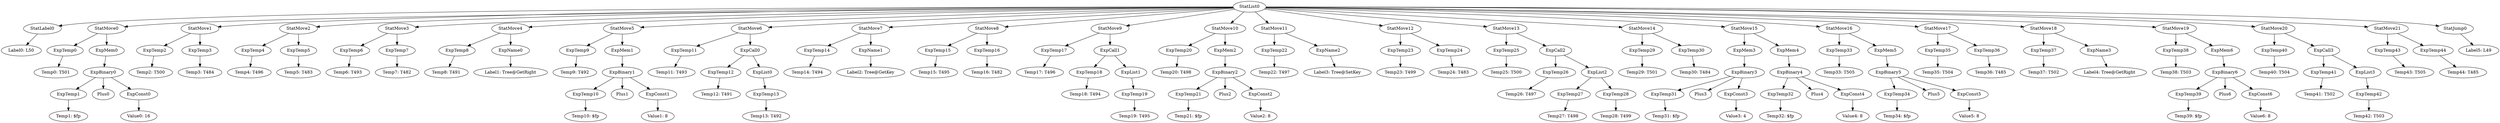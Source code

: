 digraph {
	ordering = out;
	StatJump0 -> "Label5: L49";
	ExpTemp44 -> "Temp44: T485";
	StatMove21 -> ExpTemp43;
	StatMove21 -> ExpTemp44;
	ExpList3 -> ExpTemp42;
	ExpTemp42 -> "Temp42: T503";
	ExpCall3 -> ExpTemp41;
	ExpCall3 -> ExpList3;
	StatMove2 -> ExpTemp4;
	StatMove2 -> ExpTemp5;
	ExpCall1 -> ExpTemp18;
	ExpCall1 -> ExpList1;
	StatMove8 -> ExpTemp15;
	StatMove8 -> ExpTemp16;
	StatMove0 -> ExpTemp0;
	StatMove0 -> ExpMem0;
	ExpTemp32 -> "Temp32: $fp";
	ExpName1 -> "Label2: Tree@GetKey";
	ExpList0 -> ExpTemp13;
	StatMove10 -> ExpTemp20;
	StatMove10 -> ExpMem2;
	ExpCall2 -> ExpTemp26;
	ExpCall2 -> ExpList2;
	ExpTemp16 -> "Temp16: T482";
	ExpBinary6 -> ExpTemp39;
	ExpBinary6 -> Plus6;
	ExpBinary6 -> ExpConst6;
	ExpTemp13 -> "Temp13: T492";
	ExpTemp21 -> "Temp21: $fp";
	ExpCall0 -> ExpTemp12;
	ExpCall0 -> ExpList0;
	StatMove14 -> ExpTemp29;
	StatMove14 -> ExpTemp30;
	StatMove6 -> ExpTemp11;
	StatMove6 -> ExpCall0;
	ExpTemp6 -> "Temp6: T493";
	StatMove9 -> ExpTemp17;
	StatMove9 -> ExpCall1;
	ExpMem1 -> ExpBinary1;
	ExpTemp34 -> "Temp34: $fp";
	ExpConst6 -> "Value6: 8";
	ExpBinary1 -> ExpTemp10;
	ExpBinary1 -> Plus1;
	ExpBinary1 -> ExpConst1;
	StatMove1 -> ExpTemp2;
	StatMove1 -> ExpTemp3;
	ExpTemp8 -> "Temp8: T491";
	ExpTemp18 -> "Temp18: T494";
	ExpTemp31 -> "Temp31: $fp";
	ExpTemp10 -> "Temp10: $fp";
	ExpTemp2 -> "Temp2: T500";
	ExpConst0 -> "Value0: 16";
	ExpTemp19 -> "Temp19: T495";
	StatLabel0 -> "Label0: L50";
	ExpBinary2 -> ExpTemp21;
	ExpBinary2 -> Plus2;
	ExpBinary2 -> ExpConst2;
	ExpMem5 -> ExpBinary5;
	StatList0 -> StatLabel0;
	StatList0 -> StatMove0;
	StatList0 -> StatMove1;
	StatList0 -> StatMove2;
	StatList0 -> StatMove3;
	StatList0 -> StatMove4;
	StatList0 -> StatMove5;
	StatList0 -> StatMove6;
	StatList0 -> StatMove7;
	StatList0 -> StatMove8;
	StatList0 -> StatMove9;
	StatList0 -> StatMove10;
	StatList0 -> StatMove11;
	StatList0 -> StatMove12;
	StatList0 -> StatMove13;
	StatList0 -> StatMove14;
	StatList0 -> StatMove15;
	StatList0 -> StatMove16;
	StatList0 -> StatMove17;
	StatList0 -> StatMove18;
	StatList0 -> StatMove19;
	StatList0 -> StatMove20;
	StatList0 -> StatMove21;
	StatList0 -> StatJump0;
	StatMove20 -> ExpTemp40;
	StatMove20 -> ExpCall3;
	ExpTemp0 -> "Temp0: T501";
	ExpTemp7 -> "Temp7: T482";
	ExpTemp12 -> "Temp12: T491";
	ExpTemp33 -> "Temp33: T505";
	ExpMem2 -> ExpBinary2;
	ExpBinary0 -> ExpTemp1;
	ExpBinary0 -> Plus0;
	ExpBinary0 -> ExpConst0;
	ExpTemp17 -> "Temp17: T496";
	ExpTemp23 -> "Temp23: T499";
	ExpTemp9 -> "Temp9: T492";
	ExpTemp3 -> "Temp3: T484";
	ExpTemp5 -> "Temp5: T483";
	ExpTemp11 -> "Temp11: T493";
	StatMove3 -> ExpTemp6;
	StatMove3 -> ExpTemp7;
	ExpTemp4 -> "Temp4: T496";
	ExpTemp20 -> "Temp20: T498";
	ExpName0 -> "Label1: Tree@GetRight";
	StatMove7 -> ExpTemp14;
	StatMove7 -> ExpName1;
	ExpTemp15 -> "Temp15: T495";
	ExpTemp28 -> "Temp28: T499";
	StatMove19 -> ExpTemp38;
	StatMove19 -> ExpMem6;
	ExpMem0 -> ExpBinary0;
	ExpConst1 -> "Value1: 8";
	StatMove4 -> ExpTemp8;
	StatMove4 -> ExpName0;
	StatMove5 -> ExpTemp9;
	StatMove5 -> ExpMem1;
	ExpConst2 -> "Value2: 8";
	ExpTemp14 -> "Temp14: T494";
	StatMove12 -> ExpTemp23;
	StatMove12 -> ExpTemp24;
	StatMove15 -> ExpMem3;
	StatMove15 -> ExpMem4;
	ExpBinary3 -> ExpTemp31;
	ExpBinary3 -> Plus3;
	ExpBinary3 -> ExpConst3;
	StatMove11 -> ExpTemp22;
	StatMove11 -> ExpName2;
	ExpName2 -> "Label3: Tree@SetKey";
	ExpTemp24 -> "Temp24: T483";
	ExpMem6 -> ExpBinary6;
	ExpTemp25 -> "Temp25: T500";
	StatMove13 -> ExpTemp25;
	StatMove13 -> ExpCall2;
	ExpTemp27 -> "Temp27: T498";
	ExpTemp22 -> "Temp22: T497";
	ExpList2 -> ExpTemp27;
	ExpList2 -> ExpTemp28;
	ExpTemp29 -> "Temp29: T501";
	ExpTemp30 -> "Temp30: T484";
	ExpConst3 -> "Value3: 4";
	ExpMem3 -> ExpBinary3;
	ExpTemp37 -> "Temp37: T502";
	ExpConst4 -> "Value4: 8";
	ExpMem4 -> ExpBinary4;
	StatMove16 -> ExpTemp33;
	StatMove16 -> ExpMem5;
	ExpTemp43 -> "Temp43: T505";
	ExpBinary5 -> ExpTemp34;
	ExpBinary5 -> Plus5;
	ExpBinary5 -> ExpConst5;
	StatMove18 -> ExpTemp37;
	StatMove18 -> ExpName3;
	ExpConst5 -> "Value5: 8";
	ExpTemp39 -> "Temp39: $fp";
	ExpList1 -> ExpTemp19;
	ExpBinary4 -> ExpTemp32;
	ExpBinary4 -> Plus4;
	ExpBinary4 -> ExpConst4;
	ExpTemp1 -> "Temp1: $fp";
	ExpTemp35 -> "Temp35: T504";
	StatMove17 -> ExpTemp35;
	StatMove17 -> ExpTemp36;
	ExpTemp36 -> "Temp36: T485";
	ExpTemp40 -> "Temp40: T504";
	ExpName3 -> "Label4: Tree@GetRight";
	ExpTemp38 -> "Temp38: T503";
	ExpTemp26 -> "Temp26: T497";
	ExpTemp41 -> "Temp41: T502";
}

